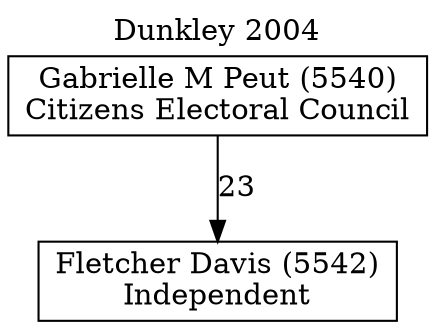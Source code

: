 // House preference flow
digraph "Fletcher Davis (5542)_Dunkley_2004" {
	graph [label="Dunkley 2004" labelloc=t mclimit=10]
	node [shape=box]
	"Fletcher Davis (5542)" [label="Fletcher Davis (5542)
Independent"]
	"Gabrielle M Peut (5540)" [label="Gabrielle M Peut (5540)
Citizens Electoral Council"]
	"Gabrielle M Peut (5540)" -> "Fletcher Davis (5542)" [label=23]
}
